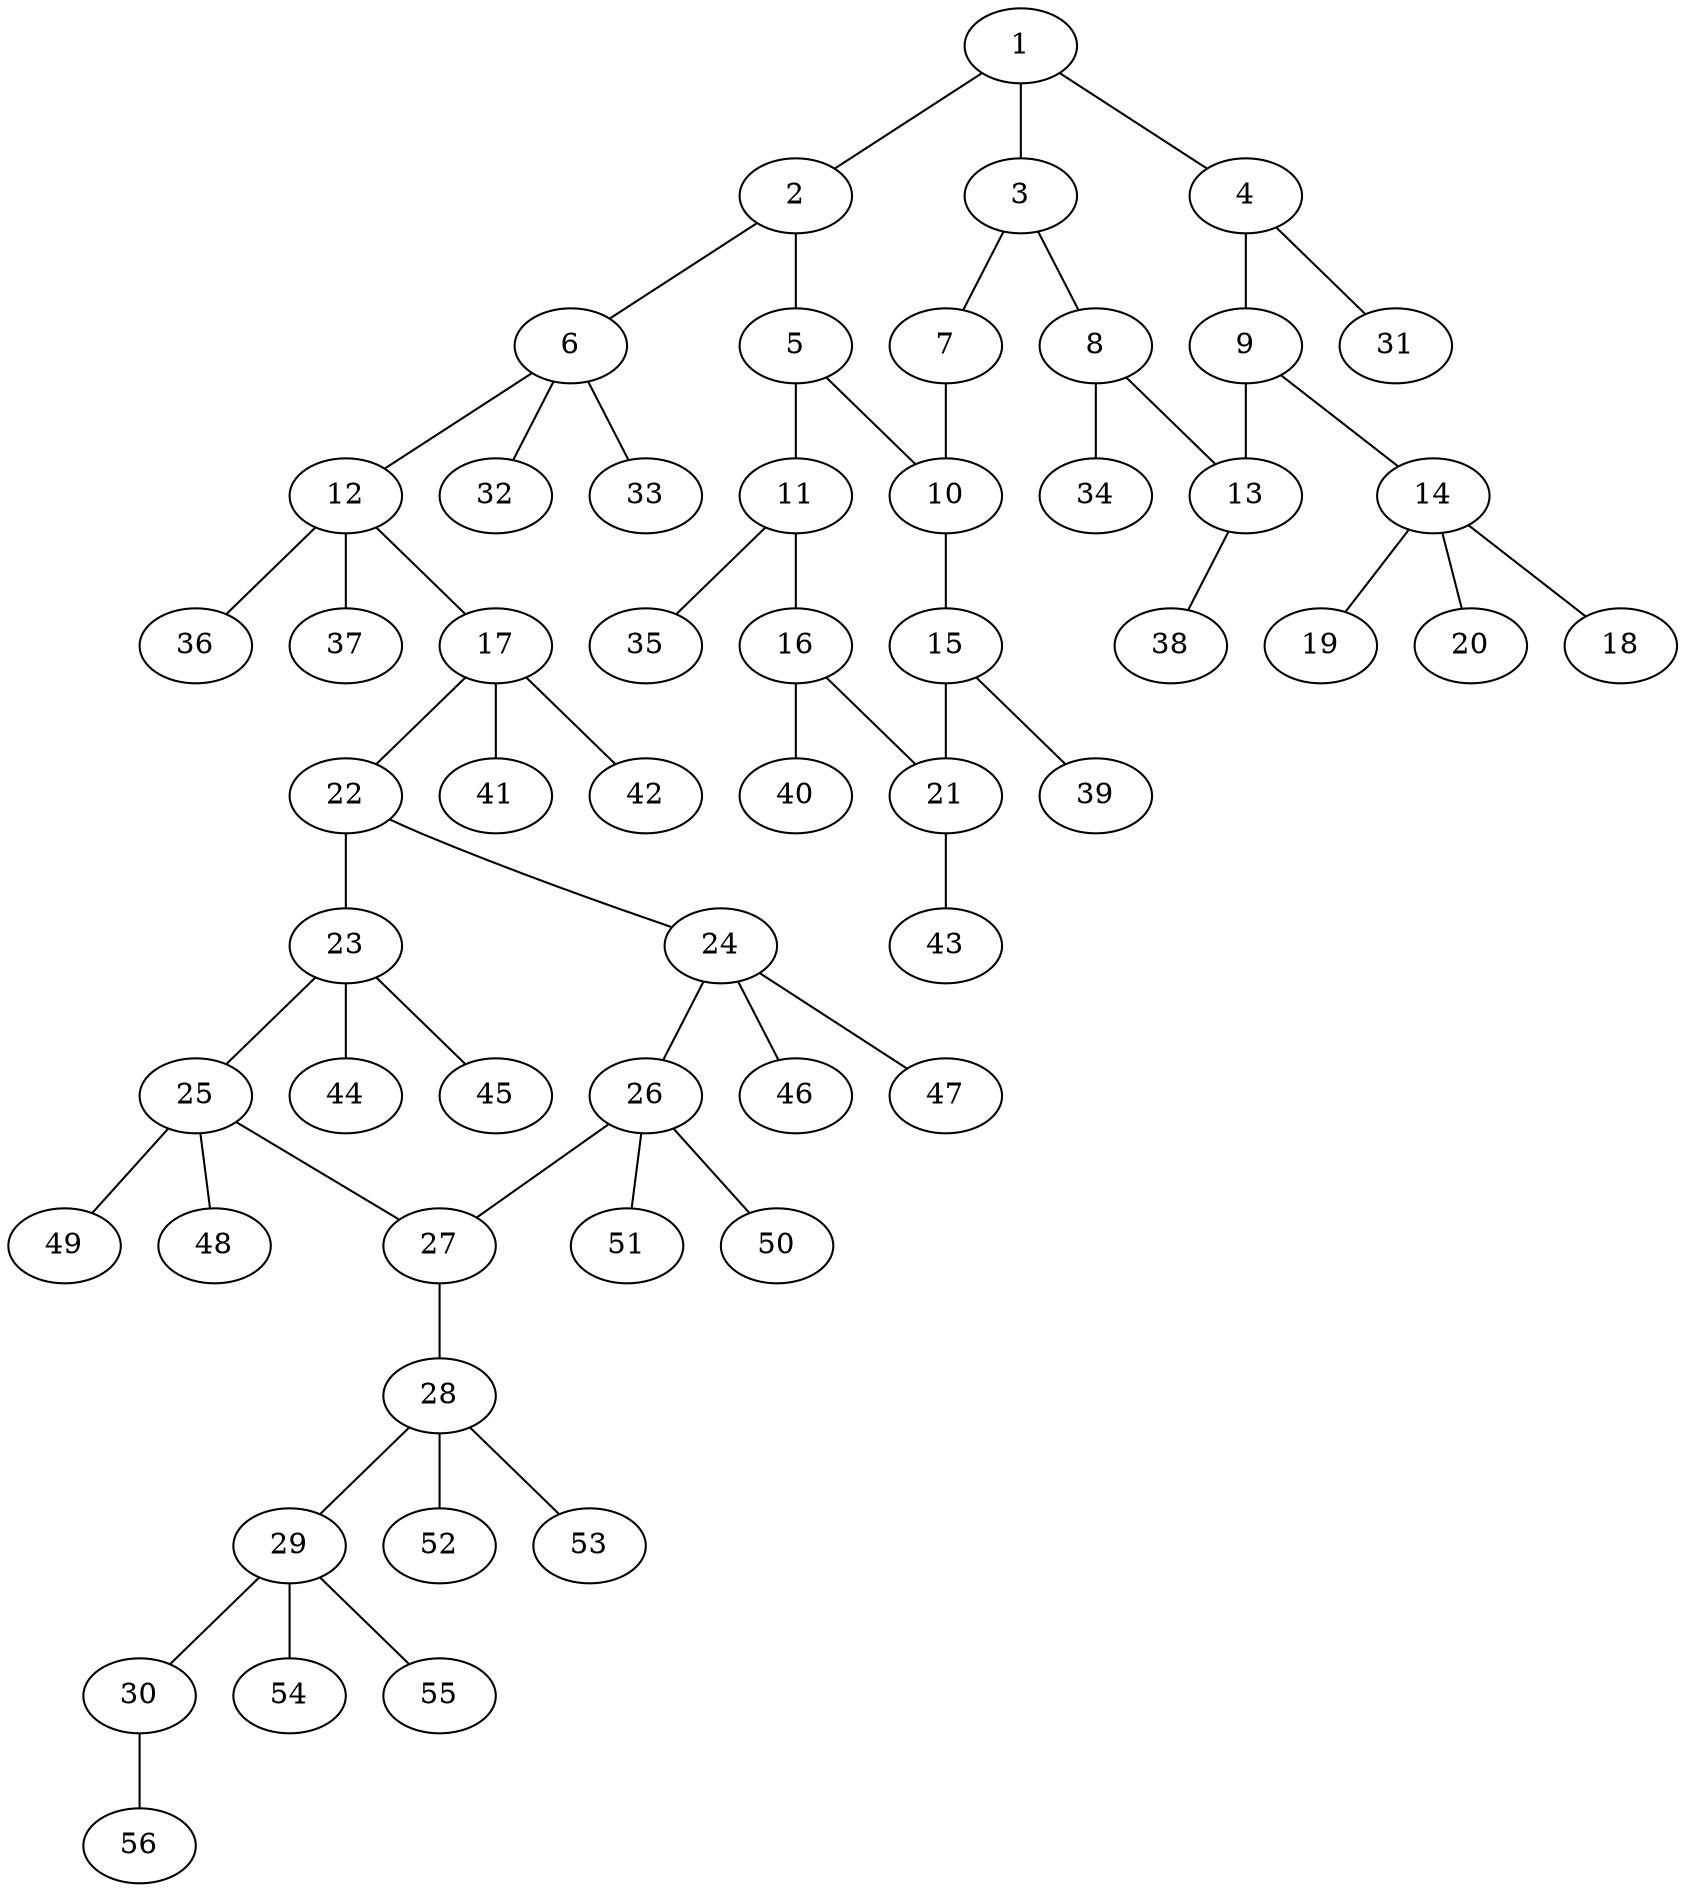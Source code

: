 graph molecule_3989 {
	1	 [chem=C];
	2	 [chem=N];
	1 -- 2	 [valence=1];
	3	 [chem=C];
	1 -- 3	 [valence=1];
	4	 [chem=C];
	1 -- 4	 [valence=2];
	5	 [chem=C];
	2 -- 5	 [valence=1];
	6	 [chem=C];
	2 -- 6	 [valence=1];
	7	 [chem=S];
	3 -- 7	 [valence=1];
	8	 [chem=C];
	3 -- 8	 [valence=2];
	9	 [chem=C];
	4 -- 9	 [valence=1];
	31	 [chem=H];
	4 -- 31	 [valence=1];
	10	 [chem=C];
	5 -- 10	 [valence=2];
	11	 [chem=C];
	5 -- 11	 [valence=1];
	12	 [chem=C];
	6 -- 12	 [valence=1];
	32	 [chem=H];
	6 -- 32	 [valence=1];
	33	 [chem=H];
	6 -- 33	 [valence=1];
	7 -- 10	 [valence=1];
	13	 [chem=C];
	8 -- 13	 [valence=1];
	34	 [chem=H];
	8 -- 34	 [valence=1];
	9 -- 13	 [valence=2];
	14	 [chem=C];
	9 -- 14	 [valence=1];
	15	 [chem=C];
	10 -- 15	 [valence=1];
	16	 [chem=C];
	11 -- 16	 [valence=2];
	35	 [chem=H];
	11 -- 35	 [valence=1];
	17	 [chem=C];
	12 -- 17	 [valence=1];
	36	 [chem=H];
	12 -- 36	 [valence=1];
	37	 [chem=H];
	12 -- 37	 [valence=1];
	38	 [chem=H];
	13 -- 38	 [valence=1];
	18	 [chem=F];
	14 -- 18	 [valence=1];
	19	 [chem=F];
	14 -- 19	 [valence=1];
	20	 [chem=F];
	14 -- 20	 [valence=1];
	21	 [chem=C];
	15 -- 21	 [valence=2];
	39	 [chem=H];
	15 -- 39	 [valence=1];
	16 -- 21	 [valence=1];
	40	 [chem=H];
	16 -- 40	 [valence=1];
	22	 [chem=N];
	17 -- 22	 [valence=1];
	41	 [chem=H];
	17 -- 41	 [valence=1];
	42	 [chem=H];
	17 -- 42	 [valence=1];
	43	 [chem=H];
	21 -- 43	 [valence=1];
	23	 [chem=C];
	22 -- 23	 [valence=1];
	24	 [chem=C];
	22 -- 24	 [valence=1];
	25	 [chem=C];
	23 -- 25	 [valence=1];
	44	 [chem=H];
	23 -- 44	 [valence=1];
	45	 [chem=H];
	23 -- 45	 [valence=1];
	26	 [chem=C];
	24 -- 26	 [valence=1];
	46	 [chem=H];
	24 -- 46	 [valence=1];
	47	 [chem=H];
	24 -- 47	 [valence=1];
	27	 [chem=N];
	25 -- 27	 [valence=1];
	48	 [chem=H];
	25 -- 48	 [valence=1];
	49	 [chem=H];
	25 -- 49	 [valence=1];
	26 -- 27	 [valence=1];
	50	 [chem=H];
	26 -- 50	 [valence=1];
	51	 [chem=H];
	26 -- 51	 [valence=1];
	28	 [chem=C];
	27 -- 28	 [valence=1];
	29	 [chem=C];
	28 -- 29	 [valence=1];
	52	 [chem=H];
	28 -- 52	 [valence=1];
	53	 [chem=H];
	28 -- 53	 [valence=1];
	30	 [chem=O];
	29 -- 30	 [valence=1];
	54	 [chem=H];
	29 -- 54	 [valence=1];
	55	 [chem=H];
	29 -- 55	 [valence=1];
	56	 [chem=H];
	30 -- 56	 [valence=1];
}
